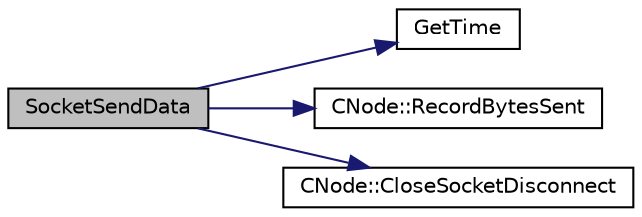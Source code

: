 digraph "SocketSendData"
{
  edge [fontname="Helvetica",fontsize="10",labelfontname="Helvetica",labelfontsize="10"];
  node [fontname="Helvetica",fontsize="10",shape=record];
  rankdir="LR";
  Node301 [label="SocketSendData",height=0.2,width=0.4,color="black", fillcolor="grey75", style="filled", fontcolor="black"];
  Node301 -> Node302 [color="midnightblue",fontsize="10",style="solid",fontname="Helvetica"];
  Node302 [label="GetTime",height=0.2,width=0.4,color="black", fillcolor="white", style="filled",URL="$df/d2d/util_8cpp.html#a46fac5fba8ba905b5f9acb364f5d8c6f"];
  Node301 -> Node303 [color="midnightblue",fontsize="10",style="solid",fontname="Helvetica"];
  Node303 [label="CNode::RecordBytesSent",height=0.2,width=0.4,color="black", fillcolor="white", style="filled",URL="$d1/d64/class_c_node.html#a945c993a84eaa9d6bca18284befaccbe"];
  Node301 -> Node304 [color="midnightblue",fontsize="10",style="solid",fontname="Helvetica"];
  Node304 [label="CNode::CloseSocketDisconnect",height=0.2,width=0.4,color="black", fillcolor="white", style="filled",URL="$d1/d64/class_c_node.html#a63a6091a0b0fc0987d9436e1ec708423"];
}
